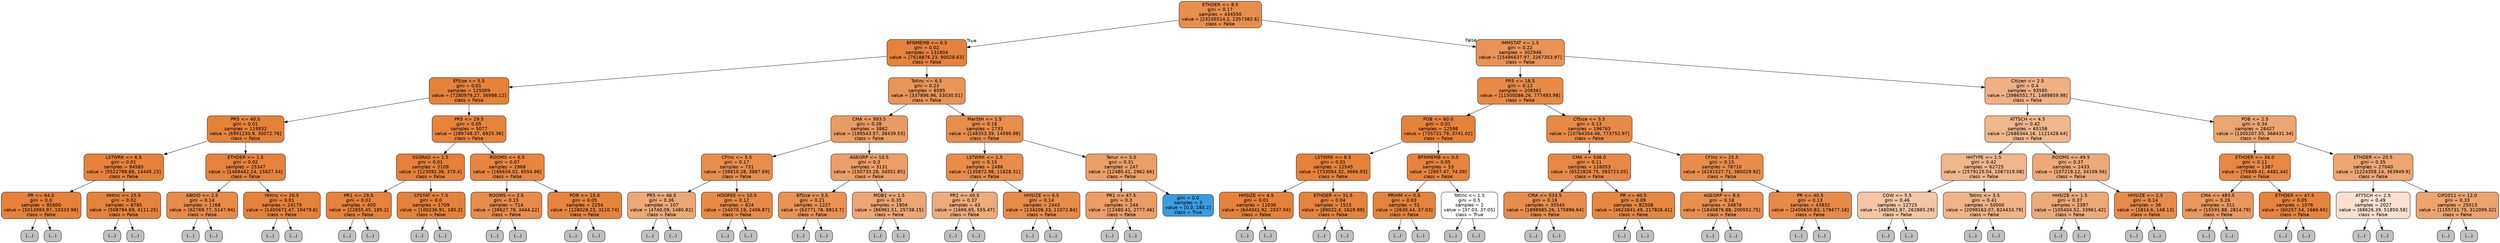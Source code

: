 digraph Tree {
node [shape=box, style="filled, rounded", color="black", fontname=helvetica] ;
edge [fontname=helvetica] ;
0 [label="ETHDER <= 8.5\ngini = 0.17\nsamples = 434550\nvalue = [23105514.2, 2357382.6]\nclass = False", fillcolor="#e88e4d"] ;
1 [label="BFNMEMB <= 0.5\ngini = 0.02\nsamples = 131604\nvalue = [7618876.23, 90028.63]\nclass = False", fillcolor="#e5823b"] ;
0 -> 1 [labeldistance=2.5, labelangle=45, headlabel="True"] ;
2 [label="EfSize <= 5.5\ngini = 0.01\nsamples = 125009\nvalue = [7280979.27, 36998.12]\nclass = False", fillcolor="#e5823a"] ;
1 -> 2 ;
3 [label="PR5 <= 40.5\ngini = 0.01\nsamples = 119932\nvalue = [6991230.9, 30072.76]\nclass = False", fillcolor="#e5823a"] ;
2 -> 3 ;
4 [label="LSTWRK <= 6.5\ngini = 0.01\nsamples = 94585\nvalue = [5522788.66, 14445.23]\nclass = False", fillcolor="#e5813a"] ;
3 -> 4 ;
5 [label="PR <= 64.5\ngini = 0.0\nsamples = 85800\nvalue = [5013993.97, 10333.98]\nclass = False", fillcolor="#e58139"] ;
4 -> 5 ;
6 [label="(...)", fillcolor="#C0C0C0"] ;
5 -> 6 ;
1601 [label="(...)", fillcolor="#C0C0C0"] ;
5 -> 1601 ;
1604 [label="HHInc <= 25.5\ngini = 0.02\nsamples = 8785\nvalue = [508794.69, 4111.25]\nclass = False", fillcolor="#e5823b"] ;
4 -> 1604 ;
1605 [label="(...)", fillcolor="#C0C0C0"] ;
1604 -> 1605 ;
2020 [label="(...)", fillcolor="#C0C0C0"] ;
1604 -> 2020 ;
2119 [label="ETHDER <= 1.5\ngini = 0.02\nsamples = 25347\nvalue = [1468442.24, 15627.54]\nclass = False", fillcolor="#e5823b"] ;
3 -> 2119 ;
2120 [label="ABOID <= 2.5\ngini = 0.14\nsamples = 1168\nvalue = [62769.77, 5147.94]\nclass = False", fillcolor="#e78b49"] ;
2119 -> 2120 ;
2121 [label="(...)", fillcolor="#C0C0C0"] ;
2120 -> 2121 ;
2270 [label="(...)", fillcolor="#C0C0C0"] ;
2120 -> 2270 ;
2431 [label="HHInc <= 20.5\ngini = 0.01\nsamples = 24179\nvalue = [1405672.47, 10479.6]\nclass = False", fillcolor="#e5823a"] ;
2119 -> 2431 ;
2432 [label="(...)", fillcolor="#C0C0C0"] ;
2431 -> 2432 ;
3177 [label="(...)", fillcolor="#C0C0C0"] ;
2431 -> 3177 ;
3748 [label="PR5 <= 29.5\ngini = 0.05\nsamples = 5077\nvalue = [289748.37, 6925.36]\nclass = False", fillcolor="#e6843e"] ;
2 -> 3748 ;
3749 [label="SSGRAD <= 1.5\ngini = 0.01\nsamples = 2109\nvalue = [123092.36, 370.4]\nclass = False", fillcolor="#e5813a"] ;
3748 -> 3749 ;
3750 [label="PR1 <= 29.5\ngini = 0.02\nsamples = 400\nvalue = [22855.45, 185.2]\nclass = False", fillcolor="#e5823b"] ;
3749 -> 3750 ;
3751 [label="(...)", fillcolor="#C0C0C0"] ;
3750 -> 3751 ;
3768 [label="(...)", fillcolor="#C0C0C0"] ;
3750 -> 3768 ;
3775 [label="CFSTAT <= 7.5\ngini = 0.0\nsamples = 1709\nvalue = [100236.91, 185.2]\nclass = False", fillcolor="#e58139"] ;
3749 -> 3775 ;
3776 [label="(...)", fillcolor="#C0C0C0"] ;
3775 -> 3776 ;
3811 [label="(...)", fillcolor="#C0C0C0"] ;
3775 -> 3811 ;
3818 [label="ROOMS <= 6.5\ngini = 0.07\nsamples = 2968\nvalue = [166656.02, 6554.96]\nclass = False", fillcolor="#e68641"] ;
3748 -> 3818 ;
3819 [label="ROOMS <= 2.5\ngini = 0.15\nsamples = 714\nvalue = [38627.79, 3444.22]\nclass = False", fillcolor="#e78c4b"] ;
3818 -> 3819 ;
3820 [label="(...)", fillcolor="#C0C0C0"] ;
3819 -> 3820 ;
3825 [label="(...)", fillcolor="#C0C0C0"] ;
3819 -> 3825 ;
4068 [label="POB <= 15.0\ngini = 0.05\nsamples = 2254\nvalue = [128028.23, 3110.74]\nclass = False", fillcolor="#e6843e"] ;
3818 -> 4068 ;
4069 [label="(...)", fillcolor="#C0C0C0"] ;
4068 -> 4069 ;
4370 [label="(...)", fillcolor="#C0C0C0"] ;
4068 -> 4370 ;
4373 [label="TotInc <= 6.5\ngini = 0.23\nsamples = 6595\nvalue = [337896.96, 53030.51]\nclass = False", fillcolor="#e99558"] ;
1 -> 4373 ;
4374 [label="CMA <= 993.5\ngini = 0.28\nsamples = 3862\nvalue = [189543.57, 38439.53]\nclass = False", fillcolor="#ea9b61"] ;
4373 -> 4374 ;
4375 [label="CFInc <= 5.5\ngini = 0.17\nsamples = 731\nvalue = [38810.28, 3887.69]\nclass = False", fillcolor="#e88e4d"] ;
4374 -> 4375 ;
4376 [label="PR5 <= 46.5\ngini = 0.36\nsamples = 107\nvalue = [4740.09, 1480.82]\nclass = False", fillcolor="#eda877"] ;
4375 -> 4376 ;
4377 [label="(...)", fillcolor="#C0C0C0"] ;
4376 -> 4377 ;
4424 [label="(...)", fillcolor="#C0C0C0"] ;
4376 -> 4424 ;
4441 [label="HDGREE <= 10.5\ngini = 0.12\nsamples = 624\nvalue = [34070.19, 2406.87]\nclass = False", fillcolor="#e78a47"] ;
4375 -> 4441 ;
4442 [label="(...)", fillcolor="#C0C0C0"] ;
4441 -> 4442 ;
4583 [label="(...)", fillcolor="#C0C0C0"] ;
4441 -> 4583 ;
4594 [label="AGEGRP <= 10.5\ngini = 0.3\nsamples = 3131\nvalue = [150733.28, 34551.85]\nclass = False", fillcolor="#eb9e66"] ;
4374 -> 4594 ;
4595 [label="EfSize <= 3.5\ngini = 0.21\nsamples = 1227\nvalue = [63771.78, 8813.7]\nclass = False", fillcolor="#e99254"] ;
4594 -> 4595 ;
4596 [label="(...)", fillcolor="#C0C0C0"] ;
4595 -> 4596 ;
4761 [label="(...)", fillcolor="#C0C0C0"] ;
4595 -> 4761 ;
5166 [label="MOB1 <= 1.5\ngini = 0.35\nsamples = 1904\nvalue = [86961.51, 25738.15]\nclass = False", fillcolor="#eda674"] ;
4594 -> 5166 ;
5167 [label="(...)", fillcolor="#C0C0C0"] ;
5166 -> 5167 ;
6280 [label="(...)", fillcolor="#C0C0C0"] ;
5166 -> 6280 ;
6361 [label="MarStH <= 1.5\ngini = 0.16\nsamples = 2733\nvalue = [148353.39, 14590.98]\nclass = False", fillcolor="#e88d4c"] ;
4373 -> 6361 ;
6362 [label="LSTWRK <= 1.5\ngini = 0.15\nsamples = 2486\nvalue = [135872.98, 11628.31]\nclass = False", fillcolor="#e78c4a"] ;
6361 -> 6362 ;
6363 [label="PR1 <= 40.5\ngini = 0.37\nsamples = 43\nvalue = [1666.65, 555.47]\nclass = False", fillcolor="#eeab7b"] ;
6362 -> 6363 ;
6364 [label="(...)", fillcolor="#C0C0C0"] ;
6363 -> 6364 ;
6369 [label="(...)", fillcolor="#C0C0C0"] ;
6363 -> 6369 ;
6392 [label="HHSIZE <= 4.5\ngini = 0.14\nsamples = 2443\nvalue = [134206.33, 11072.84]\nclass = False", fillcolor="#e78b49"] ;
6362 -> 6392 ;
6393 [label="(...)", fillcolor="#C0C0C0"] ;
6392 -> 6393 ;
6706 [label="(...)", fillcolor="#C0C0C0"] ;
6392 -> 6706 ;
7323 [label="Tenur <= 5.0\ngini = 0.31\nsamples = 247\nvalue = [12480.41, 2962.66]\nclass = False", fillcolor="#eb9f68"] ;
6361 -> 7323 ;
7324 [label="PR1 <= 47.5\ngini = 0.3\nsamples = 244\nvalue = [12480.41, 2777.46]\nclass = False", fillcolor="#eb9d65"] ;
7323 -> 7324 ;
7325 [label="(...)", fillcolor="#C0C0C0"] ;
7324 -> 7325 ;
7406 [label="(...)", fillcolor="#C0C0C0"] ;
7324 -> 7406 ;
7459 [label="gini = 0.0\nsamples = 3\nvalue = [0.0, 185.2]\nclass = True", fillcolor="#399de5"] ;
7323 -> 7459 ;
7460 [label="IMMSTAT <= 1.5\ngini = 0.22\nsamples = 302946\nvalue = [15486637.97, 2267353.97]\nclass = False", fillcolor="#e99356"] ;
0 -> 7460 [labeldistance=2.5, labelangle=-45, headlabel="False"] ;
7461 [label="PR5 <= 18.5\ngini = 0.12\nsamples = 209361\nvalue = [11500086.26, 777493.98]\nclass = False", fillcolor="#e78a46"] ;
7460 -> 7461 ;
7462 [label="POB <= 60.0\ngini = 0.01\nsamples = 12598\nvalue = [735731.79, 3741.02]\nclass = False", fillcolor="#e5823a"] ;
7461 -> 7462 ;
7463 [label="LSTWRK <= 6.5\ngini = 0.01\nsamples = 12545\nvalue = [733064.32, 3666.93]\nclass = False", fillcolor="#e5823a"] ;
7462 -> 7463 ;
7464 [label="HHSIZE <= 4.5\ngini = 0.01\nsamples = 11030\nvalue = [644041.92, 2037.04]\nclass = False", fillcolor="#e5813a"] ;
7463 -> 7464 ;
7465 [label="(...)", fillcolor="#C0C0C0"] ;
7464 -> 7465 ;
7628 [label="(...)", fillcolor="#C0C0C0"] ;
7464 -> 7628 ;
7703 [label="ETHDER <= 31.5\ngini = 0.04\nsamples = 1515\nvalue = [89022.4, 1629.89]\nclass = False", fillcolor="#e5833d"] ;
7463 -> 7703 ;
7704 [label="(...)", fillcolor="#C0C0C0"] ;
7703 -> 7704 ;
7737 [label="(...)", fillcolor="#C0C0C0"] ;
7703 -> 7737 ;
7832 [label="BFNMEMB <= 0.5\ngini = 0.05\nsamples = 53\nvalue = [2667.47, 74.09]\nclass = False", fillcolor="#e6843e"] ;
7462 -> 7832 ;
7833 [label="PRIHM <= 0.5\ngini = 0.03\nsamples = 51\nvalue = [2630.44, 37.03]\nclass = False", fillcolor="#e5833c"] ;
7832 -> 7833 ;
7834 [label="(...)", fillcolor="#C0C0C0"] ;
7833 -> 7834 ;
7841 [label="(...)", fillcolor="#C0C0C0"] ;
7833 -> 7841 ;
7842 [label="TotInc <= 1.5\ngini = 0.5\nsamples = 2\nvalue = [37.03, 37.05]\nclass = True", fillcolor="#ffffff"] ;
7832 -> 7842 ;
7843 [label="(...)", fillcolor="#C0C0C0"] ;
7842 -> 7843 ;
7844 [label="(...)", fillcolor="#C0C0C0"] ;
7842 -> 7844 ;
7845 [label="CfSize <= 3.5\ngini = 0.13\nsamples = 196763\nvalue = [10764354.46, 773752.97]\nclass = False", fillcolor="#e78a47"] ;
7461 -> 7845 ;
7846 [label="CMA <= 536.0\ngini = 0.11\nsamples = 118053\nvalue = [6522826.75, 393723.05]\nclass = False", fillcolor="#e78945"] ;
7845 -> 7846 ;
7847 [label="CMA <= 533.5\ngini = 0.16\nsamples = 35545\nvalue = [1898985.26, 175896.64]\nclass = False", fillcolor="#e78d4b"] ;
7846 -> 7847 ;
7848 [label="(...)", fillcolor="#C0C0C0"] ;
7847 -> 7848 ;
12475 [label="(...)", fillcolor="#C0C0C0"] ;
7847 -> 12475 ;
18946 [label="PR <= 40.5\ngini = 0.09\nsamples = 82508\nvalue = [4623841.49, 217826.41]\nclass = False", fillcolor="#e68742"] ;
7846 -> 18946 ;
18947 [label="(...)", fillcolor="#C0C0C0"] ;
18946 -> 18947 ;
22974 [label="(...)", fillcolor="#C0C0C0"] ;
18946 -> 22974 ;
33683 [label="CFInc <= 25.5\ngini = 0.15\nsamples = 78710\nvalue = [4241527.71, 380029.92]\nclass = False", fillcolor="#e78c4b"] ;
7845 -> 33683 ;
33684 [label="AGEGRP <= 8.5\ngini = 0.18\nsamples = 34878\nvalue = [1840876.88, 200552.75]\nclass = False", fillcolor="#e88f4f"] ;
33683 -> 33684 ;
33685 [label="(...)", fillcolor="#C0C0C0"] ;
33684 -> 33685 ;
44196 [label="(...)", fillcolor="#C0C0C0"] ;
33684 -> 44196 ;
46549 [label="PR <= 40.5\ngini = 0.13\nsamples = 43832\nvalue = [2400650.83, 179477.16]\nclass = False", fillcolor="#e78a48"] ;
33683 -> 46549 ;
46550 [label="(...)", fillcolor="#C0C0C0"] ;
46549 -> 46550 ;
54587 [label="(...)", fillcolor="#C0C0C0"] ;
46549 -> 54587 ;
58468 [label="Citizen <= 2.5\ngini = 0.4\nsamples = 93585\nvalue = [3986551.71, 1489859.98]\nclass = False", fillcolor="#efb083"] ;
7460 -> 58468 ;
58469 [label="ATTSCH <= 4.5\ngini = 0.42\nsamples = 65158\nvalue = [2686344.16, 1121428.64]\nclass = False", fillcolor="#f0b68c"] ;
58468 -> 58469 ;
58470 [label="HHTYPE <= 1.5\ngini = 0.42\nsamples = 62725\nvalue = [2579125.04, 1087319.08]\nclass = False", fillcolor="#f0b68c"] ;
58469 -> 58470 ;
58471 [label="COW <= 5.5\ngini = 0.46\nsamples = 12725\nvalue = [480961.97, 262885.29]\nclass = False", fillcolor="#f3c6a5"] ;
58470 -> 58471 ;
58472 [label="(...)", fillcolor="#C0C0C0"] ;
58471 -> 58472 ;
62959 [label="(...)", fillcolor="#C0C0C0"] ;
58471 -> 62959 ;
67736 [label="TotInc <= 3.5\ngini = 0.41\nsamples = 50000\nvalue = [2098163.07, 824433.79]\nclass = False", fillcolor="#efb387"] ;
58470 -> 67736 ;
67737 [label="(...)", fillcolor="#C0C0C0"] ;
67736 -> 67737 ;
84470 [label="(...)", fillcolor="#C0C0C0"] ;
67736 -> 84470 ;
102101 [label="ROOMS <= 49.5\ngini = 0.37\nsamples = 2433\nvalue = [107219.12, 34109.56]\nclass = False", fillcolor="#eda978"] ;
58469 -> 102101 ;
102102 [label="HHSIZE <= 1.5\ngini = 0.37\nsamples = 2397\nvalue = [105404.52, 33961.42]\nclass = False", fillcolor="#edaa79"] ;
102101 -> 102102 ;
102103 [label="(...)", fillcolor="#C0C0C0"] ;
102102 -> 102103 ;
102158 [label="(...)", fillcolor="#C0C0C0"] ;
102102 -> 102158 ;
103865 [label="HHSIZE <= 2.5\ngini = 0.14\nsamples = 36\nvalue = [1814.6, 148.13]\nclass = False", fillcolor="#e78b49"] ;
102101 -> 103865 ;
103866 [label="(...)", fillcolor="#C0C0C0"] ;
103865 -> 103866 ;
103869 [label="(...)", fillcolor="#C0C0C0"] ;
103865 -> 103869 ;
103880 [label="POB <= 2.5\ngini = 0.34\nsamples = 28427\nvalue = [1300207.55, 368431.34]\nclass = False", fillcolor="#eca571"] ;
58468 -> 103880 ;
103881 [label="ETHDER <= 34.0\ngini = 0.11\nsamples = 1387\nvalue = [75849.41, 4481.44]\nclass = False", fillcolor="#e78845"] ;
103880 -> 103881 ;
103882 [label="CMA <= 483.5\ngini = 0.26\nsamples = 311\nvalue = [15591.88, 2814.79]\nclass = False", fillcolor="#ea985d"] ;
103881 -> 103882 ;
103883 [label="(...)", fillcolor="#C0C0C0"] ;
103882 -> 103883 ;
103932 [label="(...)", fillcolor="#C0C0C0"] ;
103882 -> 103932 ;
104043 [label="ETHDER <= 47.5\ngini = 0.05\nsamples = 1076\nvalue = [60257.54, 1666.65]\nclass = False", fillcolor="#e6843e"] ;
103881 -> 104043 ;
104044 [label="(...)", fillcolor="#C0C0C0"] ;
104043 -> 104044 ;
104063 [label="(...)", fillcolor="#C0C0C0"] ;
104043 -> 104063 ;
104150 [label="ETHDER <= 20.5\ngini = 0.35\nsamples = 27040\nvalue = [1224358.14, 363949.9]\nclass = False", fillcolor="#eda674"] ;
103880 -> 104150 ;
104151 [label="ATTSCH <= 2.5\ngini = 0.49\nsamples = 2027\nvalue = [68626.39, 51850.58]\nclass = False", fillcolor="#f9e0cf"] ;
104150 -> 104151 ;
104152 [label="(...)", fillcolor="#C0C0C0"] ;
104151 -> 104152 ;
105323 [label="(...)", fillcolor="#C0C0C0"] ;
104151 -> 105323 ;
105506 [label="CIP2011 <= 12.0\ngini = 0.33\nsamples = 25013\nvalue = [1155731.75, 312099.32]\nclass = False", fillcolor="#eca36e"] ;
104150 -> 105506 ;
105507 [label="(...)", fillcolor="#C0C0C0"] ;
105506 -> 105507 ;
113140 [label="(...)", fillcolor="#C0C0C0"] ;
105506 -> 113140 ;
}